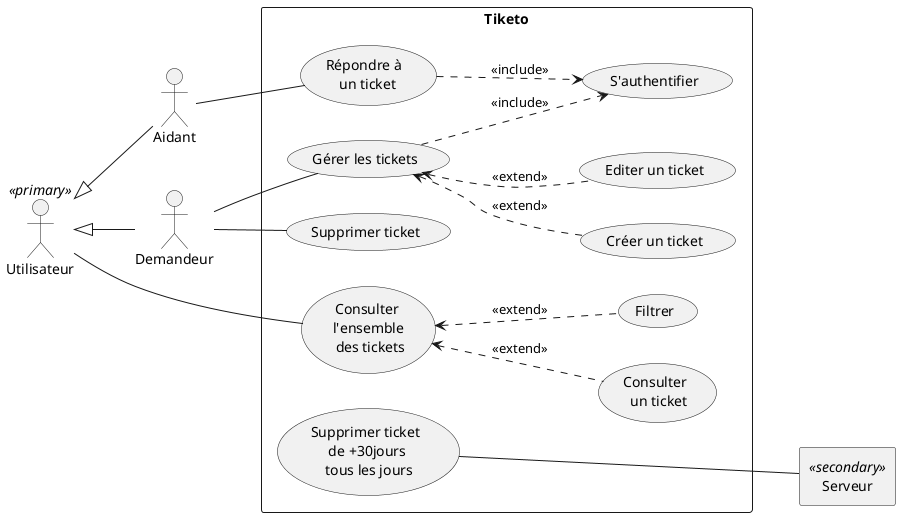 @startuml cas d'utilisation
left to right direction
actor Utilisateur as "Utilisateur" <<primary>>
actor Aidant
actor Demandeur
agent Serveur as "Serveur" <<secondary>>

Utilisateur <|-- Aidant
Utilisateur <|-- Demandeur

rectangle "Tiketo" {
    usecase UC1 as "Consulter \n l'ensemble \n des tickets"
    usecase UC2 as "Consulter \n un ticket"
    usecase UC3 as "Filtrer"
    usecase UC4 as "Gérer les tickets"
    usecase UC5 as "Créer un ticket"
    usecase UC6 as "Editer un ticket"
    usecase UC7 as "Répondre à \n un ticket"
    usecase UC8 as "S'authentifier"
    usecase UC9 as "Supprimer ticket"
    usecase UC10 as "Supprimer ticket \n de +30jours \n tous les jours" 

    Utilisateur -- (UC1)
    UC1 <.. UC2 : <<extend>>
    UC1 <.. UC3 : <<extend>>

    Demandeur -- UC4
    Demandeur -- UC9
    UC4 ..> UC8 : <<include>>
    UC4 <.. UC5 : <<extend>>
    UC4 <.. UC6 : <<extend>>

    Aidant -- UC7
    UC7 ..> UC8 : <<include>>

    UC10 --- Serveur
}
@enduml